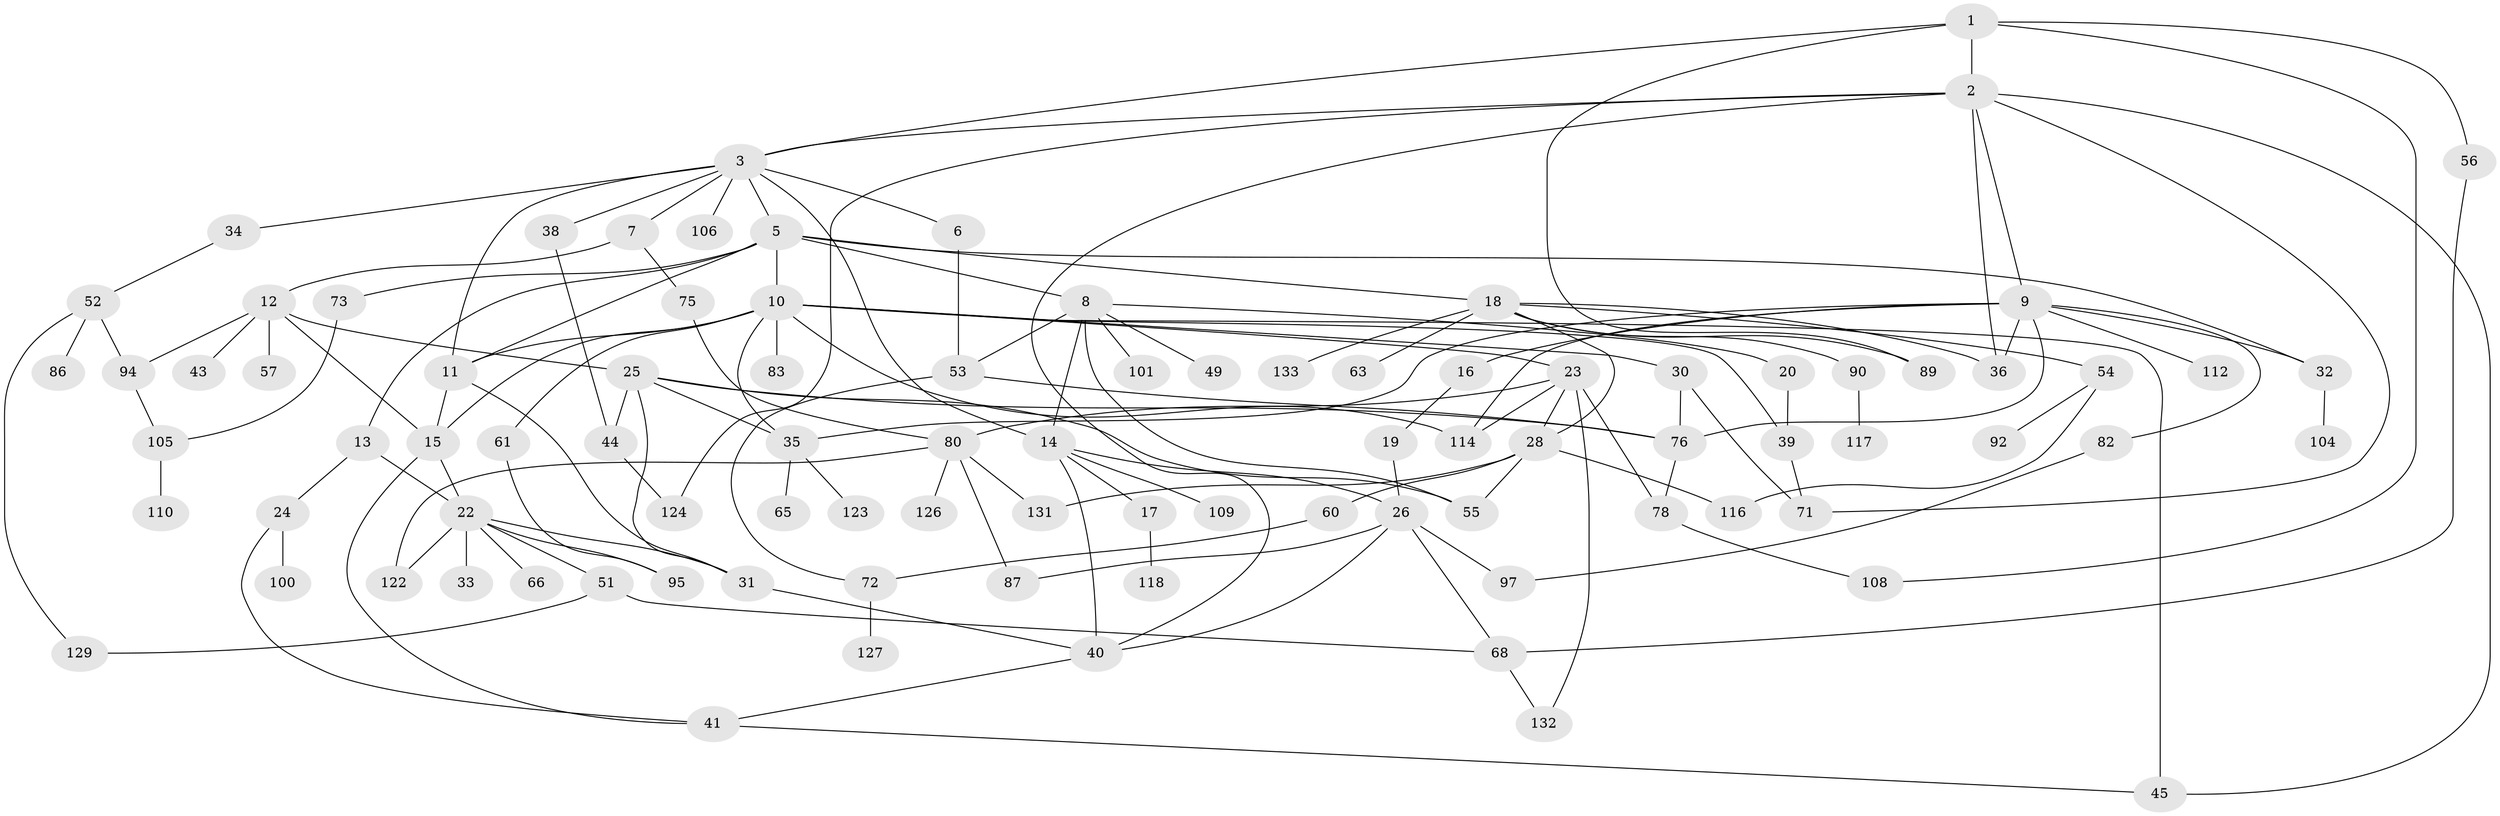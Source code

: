 // Generated by graph-tools (version 1.1) at 2025/23/03/03/25 07:23:32]
// undirected, 92 vertices, 144 edges
graph export_dot {
graph [start="1"]
  node [color=gray90,style=filled];
  1 [super="+121"];
  2 [super="+50"];
  3 [super="+4"];
  5 [super="+46"];
  6 [super="+84"];
  7 [super="+37"];
  8 [super="+113"];
  9 [super="+79"];
  10 [super="+47"];
  11 [super="+62"];
  12 [super="+27"];
  13;
  14 [super="+120"];
  15 [super="+58"];
  16;
  17 [super="+74"];
  18 [super="+21"];
  19 [super="+70"];
  20 [super="+119"];
  22 [super="+102"];
  23 [super="+99"];
  24 [super="+29"];
  25;
  26 [super="+59"];
  28 [super="+96"];
  30;
  31 [super="+91"];
  32 [super="+81"];
  33;
  34;
  35 [super="+88"];
  36;
  38;
  39 [super="+67"];
  40 [super="+42"];
  41 [super="+130"];
  43;
  44 [super="+115"];
  45 [super="+48"];
  49;
  51 [super="+98"];
  52 [super="+64"];
  53;
  54 [super="+77"];
  55 [super="+103"];
  56;
  57;
  60 [super="+69"];
  61;
  63;
  65;
  66;
  68;
  71 [super="+111"];
  72 [super="+107"];
  73;
  75 [super="+125"];
  76 [super="+93"];
  78;
  80 [super="+128"];
  82;
  83 [super="+85"];
  86;
  87;
  89;
  90;
  92;
  94;
  95;
  97;
  100;
  101;
  104;
  105;
  106;
  108 [super="+134"];
  109;
  110;
  112;
  114;
  116;
  117;
  118;
  122;
  123;
  124;
  126;
  127;
  129;
  131;
  132;
  133;
  1 -- 2;
  1 -- 3;
  1 -- 56;
  1 -- 89;
  1 -- 108;
  2 -- 9;
  2 -- 45;
  2 -- 124;
  2 -- 3;
  2 -- 36;
  2 -- 71;
  2 -- 40;
  3 -- 5;
  3 -- 6;
  3 -- 14;
  3 -- 34;
  3 -- 38;
  3 -- 7;
  3 -- 106;
  3 -- 11;
  5 -- 8;
  5 -- 10;
  5 -- 11;
  5 -- 13;
  5 -- 18 [weight=2];
  5 -- 73;
  5 -- 32;
  6 -- 53;
  7 -- 12;
  7 -- 75;
  8 -- 20;
  8 -- 49;
  8 -- 53;
  8 -- 101;
  8 -- 14;
  8 -- 55;
  9 -- 16;
  9 -- 32;
  9 -- 112;
  9 -- 82;
  9 -- 35;
  9 -- 36;
  9 -- 114;
  9 -- 76;
  10 -- 23;
  10 -- 30;
  10 -- 35;
  10 -- 83;
  10 -- 114;
  10 -- 61;
  10 -- 39;
  10 -- 11;
  10 -- 45;
  10 -- 15;
  11 -- 31;
  11 -- 15;
  12 -- 15;
  12 -- 25;
  12 -- 43;
  12 -- 57;
  12 -- 94;
  13 -- 24;
  13 -- 22;
  14 -- 17;
  14 -- 26;
  14 -- 40;
  14 -- 109;
  15 -- 22;
  15 -- 41;
  16 -- 19;
  17 -- 118;
  18 -- 28;
  18 -- 54;
  18 -- 63;
  18 -- 89;
  18 -- 36;
  18 -- 133;
  18 -- 90;
  19 -- 26;
  20 -- 39;
  22 -- 33;
  22 -- 51;
  22 -- 66;
  22 -- 31;
  22 -- 122;
  22 -- 95;
  23 -- 78;
  23 -- 80;
  23 -- 132;
  23 -- 114;
  23 -- 28;
  24 -- 41;
  24 -- 100;
  25 -- 31;
  25 -- 55;
  25 -- 44;
  25 -- 76;
  25 -- 35;
  26 -- 97;
  26 -- 68;
  26 -- 87;
  26 -- 40;
  28 -- 60;
  28 -- 131;
  28 -- 116;
  28 -- 55;
  30 -- 76;
  30 -- 71;
  31 -- 40;
  32 -- 104;
  34 -- 52;
  35 -- 65;
  35 -- 123;
  38 -- 44;
  39 -- 71;
  40 -- 41;
  41 -- 45;
  44 -- 124;
  51 -- 129;
  51 -- 68;
  52 -- 86;
  52 -- 129;
  52 -- 94;
  53 -- 72;
  53 -- 76;
  54 -- 92;
  54 -- 116;
  56 -- 68;
  60 -- 72;
  61 -- 95;
  68 -- 132;
  72 -- 127;
  73 -- 105;
  75 -- 80;
  76 -- 78;
  78 -- 108;
  80 -- 126;
  80 -- 122;
  80 -- 131;
  80 -- 87;
  82 -- 97;
  90 -- 117;
  94 -- 105;
  105 -- 110;
}
